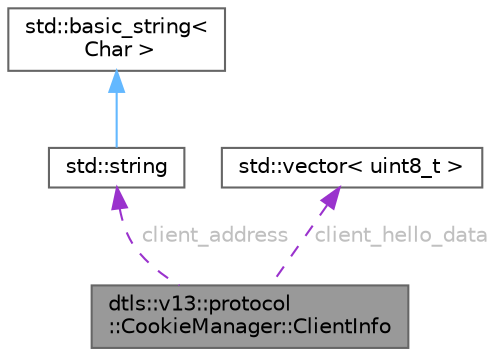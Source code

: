 digraph "dtls::v13::protocol::CookieManager::ClientInfo"
{
 // LATEX_PDF_SIZE
  bgcolor="transparent";
  edge [fontname=Helvetica,fontsize=10,labelfontname=Helvetica,labelfontsize=10];
  node [fontname=Helvetica,fontsize=10,shape=box,height=0.2,width=0.4];
  Node1 [id="Node000001",label="dtls::v13::protocol\l::CookieManager::ClientInfo",height=0.2,width=0.4,color="gray40", fillcolor="grey60", style="filled", fontcolor="black",tooltip="Client information for cookie generation."];
  Node2 -> Node1 [id="edge1_Node000001_Node000002",dir="back",color="darkorchid3",style="dashed",tooltip=" ",label=" client_address",fontcolor="grey" ];
  Node2 [id="Node000002",label="std::string",height=0.2,width=0.4,color="gray40", fillcolor="white", style="filled",tooltip=" "];
  Node3 -> Node2 [id="edge2_Node000002_Node000003",dir="back",color="steelblue1",style="solid",tooltip=" "];
  Node3 [id="Node000003",label="std::basic_string\<\l Char \>",height=0.2,width=0.4,color="gray40", fillcolor="white", style="filled",tooltip=" "];
  Node4 -> Node1 [id="edge3_Node000001_Node000004",dir="back",color="darkorchid3",style="dashed",tooltip=" ",label=" client_hello_data",fontcolor="grey" ];
  Node4 [id="Node000004",label="std::vector\< uint8_t \>",height=0.2,width=0.4,color="gray40", fillcolor="white", style="filled",tooltip=" "];
}
